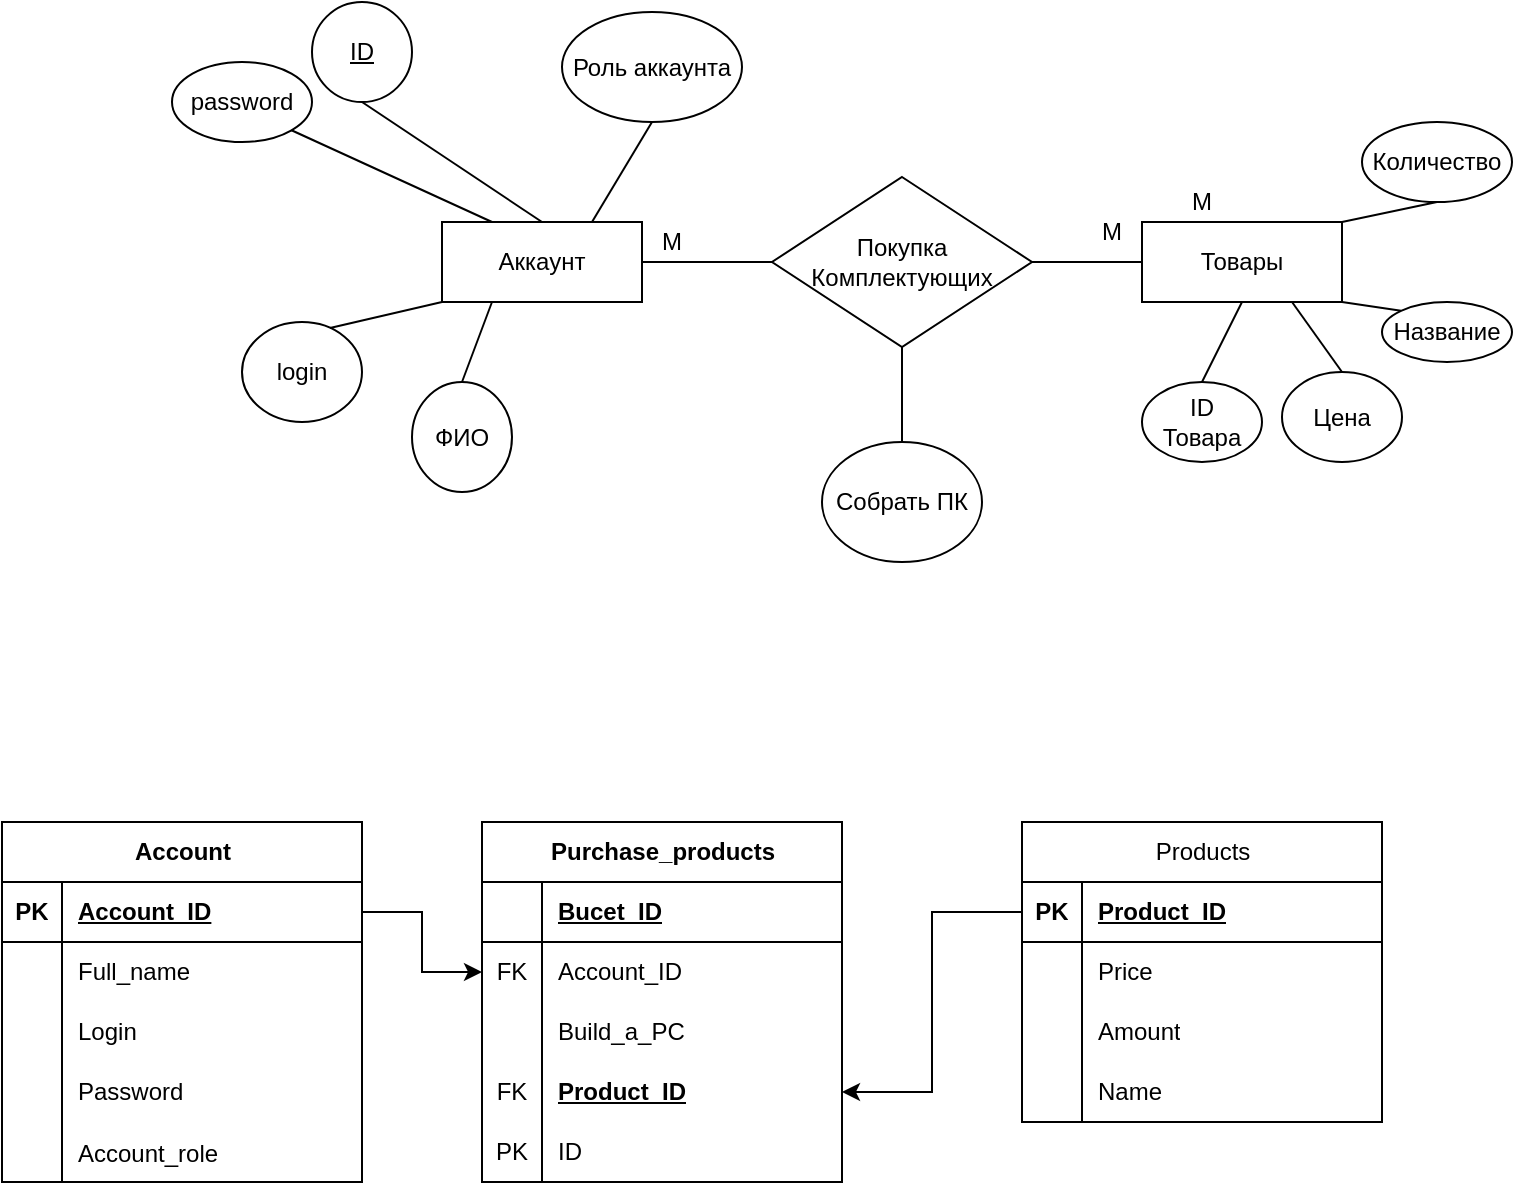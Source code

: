 <mxfile version="28.2.5">
  <diagram name="Страница — 1" id="CFR-lHEzvz3jo54IIeaW">
    <mxGraphModel dx="1418" dy="794" grid="1" gridSize="10" guides="1" tooltips="1" connect="1" arrows="1" fold="1" page="1" pageScale="1" pageWidth="827" pageHeight="1169" math="0" shadow="0">
      <root>
        <mxCell id="0" />
        <mxCell id="1" parent="0" />
        <mxCell id="4uOqrROvAQOT5K4eP5h3-1" value="Аккаунт" style="rounded=0;whiteSpace=wrap;html=1;" parent="1" vertex="1">
          <mxGeometry x="280" y="360" width="100" height="40" as="geometry" />
        </mxCell>
        <mxCell id="4uOqrROvAQOT5K4eP5h3-2" value="ID" style="ellipse;whiteSpace=wrap;html=1;fontStyle=4" parent="1" vertex="1">
          <mxGeometry x="215" y="250" width="50" height="50" as="geometry" />
        </mxCell>
        <mxCell id="4uOqrROvAQOT5K4eP5h3-3" value="ФИО" style="ellipse;whiteSpace=wrap;html=1;" parent="1" vertex="1">
          <mxGeometry x="265" y="440" width="50" height="55" as="geometry" />
        </mxCell>
        <mxCell id="4uOqrROvAQOT5K4eP5h3-4" value="login" style="ellipse;whiteSpace=wrap;html=1;" parent="1" vertex="1">
          <mxGeometry x="180" y="410" width="60" height="50" as="geometry" />
        </mxCell>
        <mxCell id="4uOqrROvAQOT5K4eP5h3-7" value="password" style="ellipse;whiteSpace=wrap;html=1;" parent="1" vertex="1">
          <mxGeometry x="145" y="280" width="70" height="40" as="geometry" />
        </mxCell>
        <mxCell id="4uOqrROvAQOT5K4eP5h3-14" value="" style="endArrow=none;html=1;rounded=0;exitX=0.5;exitY=0;exitDx=0;exitDy=0;entryX=0.25;entryY=1;entryDx=0;entryDy=0;" parent="1" source="4uOqrROvAQOT5K4eP5h3-3" target="4uOqrROvAQOT5K4eP5h3-1" edge="1">
          <mxGeometry width="50" height="50" relative="1" as="geometry">
            <mxPoint x="390" y="430" as="sourcePoint" />
            <mxPoint x="440" y="380" as="targetPoint" />
          </mxGeometry>
        </mxCell>
        <mxCell id="4uOqrROvAQOT5K4eP5h3-15" value="" style="endArrow=none;html=1;rounded=0;entryX=0;entryY=1;entryDx=0;entryDy=0;exitX=0.733;exitY=0.06;exitDx=0;exitDy=0;exitPerimeter=0;" parent="1" source="4uOqrROvAQOT5K4eP5h3-4" target="4uOqrROvAQOT5K4eP5h3-1" edge="1">
          <mxGeometry width="50" height="50" relative="1" as="geometry">
            <mxPoint x="390" y="430" as="sourcePoint" />
            <mxPoint x="440" y="380" as="targetPoint" />
          </mxGeometry>
        </mxCell>
        <mxCell id="4uOqrROvAQOT5K4eP5h3-16" value="" style="endArrow=none;html=1;rounded=0;entryX=1;entryY=1;entryDx=0;entryDy=0;exitX=0.25;exitY=0;exitDx=0;exitDy=0;" parent="1" source="4uOqrROvAQOT5K4eP5h3-1" target="4uOqrROvAQOT5K4eP5h3-7" edge="1">
          <mxGeometry width="50" height="50" relative="1" as="geometry">
            <mxPoint x="390" y="430" as="sourcePoint" />
            <mxPoint x="440" y="380" as="targetPoint" />
          </mxGeometry>
        </mxCell>
        <mxCell id="4uOqrROvAQOT5K4eP5h3-17" value="" style="endArrow=none;html=1;rounded=0;entryX=0.5;entryY=1;entryDx=0;entryDy=0;exitX=0.5;exitY=0;exitDx=0;exitDy=0;" parent="1" source="4uOqrROvAQOT5K4eP5h3-1" target="4uOqrROvAQOT5K4eP5h3-2" edge="1">
          <mxGeometry width="50" height="50" relative="1" as="geometry">
            <mxPoint x="390" y="430" as="sourcePoint" />
            <mxPoint x="440" y="380" as="targetPoint" />
          </mxGeometry>
        </mxCell>
        <mxCell id="4uOqrROvAQOT5K4eP5h3-21" value="Товары" style="rounded=0;whiteSpace=wrap;html=1;" parent="1" vertex="1">
          <mxGeometry x="630" y="360" width="100" height="40" as="geometry" />
        </mxCell>
        <mxCell id="4uOqrROvAQOT5K4eP5h3-22" value="Покупка&lt;div&gt;Комплектующих&lt;/div&gt;" style="rhombus;whiteSpace=wrap;html=1;" parent="1" vertex="1">
          <mxGeometry x="445" y="337.5" width="130" height="85" as="geometry" />
        </mxCell>
        <mxCell id="4uOqrROvAQOT5K4eP5h3-23" value="" style="endArrow=none;html=1;rounded=0;entryX=0;entryY=0.5;entryDx=0;entryDy=0;exitX=1;exitY=0.5;exitDx=0;exitDy=0;" parent="1" source="4uOqrROvAQOT5K4eP5h3-1" target="4uOqrROvAQOT5K4eP5h3-22" edge="1">
          <mxGeometry width="50" height="50" relative="1" as="geometry">
            <mxPoint x="390" y="430" as="sourcePoint" />
            <mxPoint x="440" y="380" as="targetPoint" />
          </mxGeometry>
        </mxCell>
        <mxCell id="4uOqrROvAQOT5K4eP5h3-24" value="" style="endArrow=none;html=1;rounded=0;entryX=0;entryY=0.5;entryDx=0;entryDy=0;exitX=1;exitY=0.5;exitDx=0;exitDy=0;" parent="1" source="4uOqrROvAQOT5K4eP5h3-22" target="4uOqrROvAQOT5K4eP5h3-21" edge="1">
          <mxGeometry width="50" height="50" relative="1" as="geometry">
            <mxPoint x="390" y="430" as="sourcePoint" />
            <mxPoint x="440" y="380" as="targetPoint" />
          </mxGeometry>
        </mxCell>
        <mxCell id="4uOqrROvAQOT5K4eP5h3-25" value="M" style="text;html=1;align=center;verticalAlign=middle;whiteSpace=wrap;rounded=0;" parent="1" vertex="1">
          <mxGeometry x="380" y="355" width="30" height="30" as="geometry" />
        </mxCell>
        <mxCell id="4uOqrROvAQOT5K4eP5h3-27" value="M" style="text;html=1;align=center;verticalAlign=middle;whiteSpace=wrap;rounded=0;" parent="1" vertex="1">
          <mxGeometry x="600" y="350" width="30" height="30" as="geometry" />
        </mxCell>
        <mxCell id="4uOqrROvAQOT5K4eP5h3-28" value="ID&lt;div&gt;Товара&lt;/div&gt;" style="ellipse;whiteSpace=wrap;html=1;fontStyle=0" parent="1" vertex="1">
          <mxGeometry x="630" y="440" width="60" height="40" as="geometry" />
        </mxCell>
        <mxCell id="4uOqrROvAQOT5K4eP5h3-29" value="Цена" style="ellipse;whiteSpace=wrap;html=1;" parent="1" vertex="1">
          <mxGeometry x="700" y="435" width="60" height="45" as="geometry" />
        </mxCell>
        <mxCell id="4uOqrROvAQOT5K4eP5h3-30" value="Количество" style="ellipse;whiteSpace=wrap;html=1;" parent="1" vertex="1">
          <mxGeometry x="740" y="310" width="75" height="40" as="geometry" />
        </mxCell>
        <mxCell id="4uOqrROvAQOT5K4eP5h3-31" value="" style="endArrow=none;html=1;rounded=0;entryX=0.5;entryY=1;entryDx=0;entryDy=0;exitX=1;exitY=0;exitDx=0;exitDy=0;" parent="1" source="4uOqrROvAQOT5K4eP5h3-21" target="4uOqrROvAQOT5K4eP5h3-30" edge="1">
          <mxGeometry width="50" height="50" relative="1" as="geometry">
            <mxPoint x="390" y="430" as="sourcePoint" />
            <mxPoint x="440" y="380" as="targetPoint" />
          </mxGeometry>
        </mxCell>
        <mxCell id="4uOqrROvAQOT5K4eP5h3-32" value="" style="endArrow=none;html=1;rounded=0;exitX=0.5;exitY=0;exitDx=0;exitDy=0;entryX=0.5;entryY=1;entryDx=0;entryDy=0;" parent="1" source="4uOqrROvAQOT5K4eP5h3-28" target="4uOqrROvAQOT5K4eP5h3-21" edge="1">
          <mxGeometry width="50" height="50" relative="1" as="geometry">
            <mxPoint x="390" y="430" as="sourcePoint" />
            <mxPoint x="440" y="380" as="targetPoint" />
          </mxGeometry>
        </mxCell>
        <mxCell id="4uOqrROvAQOT5K4eP5h3-33" value="" style="endArrow=none;html=1;rounded=0;exitX=0.5;exitY=0;exitDx=0;exitDy=0;entryX=0.75;entryY=1;entryDx=0;entryDy=0;" parent="1" source="4uOqrROvAQOT5K4eP5h3-29" target="4uOqrROvAQOT5K4eP5h3-21" edge="1">
          <mxGeometry width="50" height="50" relative="1" as="geometry">
            <mxPoint x="390" y="430" as="sourcePoint" />
            <mxPoint x="440" y="380" as="targetPoint" />
          </mxGeometry>
        </mxCell>
        <mxCell id="4uOqrROvAQOT5K4eP5h3-75" value="M" style="text;html=1;align=center;verticalAlign=middle;whiteSpace=wrap;rounded=0;" parent="1" vertex="1">
          <mxGeometry x="640" y="340" width="40" height="20" as="geometry" />
        </mxCell>
        <mxCell id="bXqG5nfOFFObgyYBUgzj-1" value="Название" style="ellipse;whiteSpace=wrap;html=1;" vertex="1" parent="1">
          <mxGeometry x="750" y="400" width="65" height="30" as="geometry" />
        </mxCell>
        <mxCell id="bXqG5nfOFFObgyYBUgzj-2" value="" style="endArrow=none;html=1;rounded=0;entryX=0;entryY=0;entryDx=0;entryDy=0;exitX=1;exitY=1;exitDx=0;exitDy=0;" edge="1" parent="1" source="4uOqrROvAQOT5K4eP5h3-21" target="bXqG5nfOFFObgyYBUgzj-1">
          <mxGeometry width="50" height="50" relative="1" as="geometry">
            <mxPoint x="390" y="430" as="sourcePoint" />
            <mxPoint x="440" y="380" as="targetPoint" />
          </mxGeometry>
        </mxCell>
        <mxCell id="bXqG5nfOFFObgyYBUgzj-3" value="Собрать ПК" style="ellipse;whiteSpace=wrap;html=1;" vertex="1" parent="1">
          <mxGeometry x="470" y="470" width="80" height="60" as="geometry" />
        </mxCell>
        <mxCell id="bXqG5nfOFFObgyYBUgzj-4" value="" style="endArrow=none;html=1;rounded=0;entryX=0.5;entryY=1;entryDx=0;entryDy=0;exitX=0.5;exitY=0;exitDx=0;exitDy=0;" edge="1" parent="1" source="bXqG5nfOFFObgyYBUgzj-3" target="4uOqrROvAQOT5K4eP5h3-22">
          <mxGeometry width="50" height="50" relative="1" as="geometry">
            <mxPoint x="390" y="430" as="sourcePoint" />
            <mxPoint x="440" y="380" as="targetPoint" />
          </mxGeometry>
        </mxCell>
        <mxCell id="bXqG5nfOFFObgyYBUgzj-6" value="Роль аккаунта" style="ellipse;whiteSpace=wrap;html=1;" vertex="1" parent="1">
          <mxGeometry x="340" y="255" width="90" height="55" as="geometry" />
        </mxCell>
        <mxCell id="bXqG5nfOFFObgyYBUgzj-7" value="" style="endArrow=none;html=1;rounded=0;entryX=0.5;entryY=1;entryDx=0;entryDy=0;exitX=0.75;exitY=0;exitDx=0;exitDy=0;" edge="1" parent="1" source="4uOqrROvAQOT5K4eP5h3-1" target="bXqG5nfOFFObgyYBUgzj-6">
          <mxGeometry width="50" height="50" relative="1" as="geometry">
            <mxPoint x="390" y="430" as="sourcePoint" />
            <mxPoint x="440" y="380" as="targetPoint" />
          </mxGeometry>
        </mxCell>
        <mxCell id="bXqG5nfOFFObgyYBUgzj-10" value="Account" style="shape=table;startSize=30;container=1;collapsible=1;childLayout=tableLayout;fixedRows=1;rowLines=0;fontStyle=1;align=center;resizeLast=1;html=1;" vertex="1" parent="1">
          <mxGeometry x="60" y="660" width="180" height="180" as="geometry">
            <mxRectangle x="280" y="220" width="80" height="30" as="alternateBounds" />
          </mxGeometry>
        </mxCell>
        <mxCell id="bXqG5nfOFFObgyYBUgzj-11" value="" style="shape=tableRow;horizontal=0;startSize=0;swimlaneHead=0;swimlaneBody=0;fillColor=none;collapsible=0;dropTarget=0;points=[[0,0.5],[1,0.5]];portConstraint=eastwest;top=0;left=0;right=0;bottom=1;" vertex="1" parent="bXqG5nfOFFObgyYBUgzj-10">
          <mxGeometry y="30" width="180" height="30" as="geometry" />
        </mxCell>
        <mxCell id="bXqG5nfOFFObgyYBUgzj-12" value="PK" style="shape=partialRectangle;connectable=0;fillColor=none;top=0;left=0;bottom=0;right=0;fontStyle=1;overflow=hidden;whiteSpace=wrap;html=1;" vertex="1" parent="bXqG5nfOFFObgyYBUgzj-11">
          <mxGeometry width="30" height="30" as="geometry">
            <mxRectangle width="30" height="30" as="alternateBounds" />
          </mxGeometry>
        </mxCell>
        <mxCell id="bXqG5nfOFFObgyYBUgzj-13" value="Account_ID" style="shape=partialRectangle;connectable=0;fillColor=none;top=0;left=0;bottom=0;right=0;align=left;spacingLeft=6;fontStyle=5;overflow=hidden;whiteSpace=wrap;html=1;" vertex="1" parent="bXqG5nfOFFObgyYBUgzj-11">
          <mxGeometry x="30" width="150" height="30" as="geometry">
            <mxRectangle width="150" height="30" as="alternateBounds" />
          </mxGeometry>
        </mxCell>
        <mxCell id="bXqG5nfOFFObgyYBUgzj-14" value="" style="shape=tableRow;horizontal=0;startSize=0;swimlaneHead=0;swimlaneBody=0;fillColor=none;collapsible=0;dropTarget=0;points=[[0,0.5],[1,0.5]];portConstraint=eastwest;top=0;left=0;right=0;bottom=0;" vertex="1" parent="bXqG5nfOFFObgyYBUgzj-10">
          <mxGeometry y="60" width="180" height="30" as="geometry" />
        </mxCell>
        <mxCell id="bXqG5nfOFFObgyYBUgzj-15" value="" style="shape=partialRectangle;connectable=0;fillColor=none;top=0;left=0;bottom=0;right=0;editable=1;overflow=hidden;whiteSpace=wrap;html=1;" vertex="1" parent="bXqG5nfOFFObgyYBUgzj-14">
          <mxGeometry width="30" height="30" as="geometry">
            <mxRectangle width="30" height="30" as="alternateBounds" />
          </mxGeometry>
        </mxCell>
        <mxCell id="bXqG5nfOFFObgyYBUgzj-16" value="Full_name" style="shape=partialRectangle;connectable=0;fillColor=none;top=0;left=0;bottom=0;right=0;align=left;spacingLeft=6;overflow=hidden;whiteSpace=wrap;html=1;" vertex="1" parent="bXqG5nfOFFObgyYBUgzj-14">
          <mxGeometry x="30" width="150" height="30" as="geometry">
            <mxRectangle width="150" height="30" as="alternateBounds" />
          </mxGeometry>
        </mxCell>
        <mxCell id="bXqG5nfOFFObgyYBUgzj-17" value="" style="shape=tableRow;horizontal=0;startSize=0;swimlaneHead=0;swimlaneBody=0;fillColor=none;collapsible=0;dropTarget=0;points=[[0,0.5],[1,0.5]];portConstraint=eastwest;top=0;left=0;right=0;bottom=0;" vertex="1" parent="bXqG5nfOFFObgyYBUgzj-10">
          <mxGeometry y="90" width="180" height="30" as="geometry" />
        </mxCell>
        <mxCell id="bXqG5nfOFFObgyYBUgzj-18" value="" style="shape=partialRectangle;connectable=0;fillColor=none;top=0;left=0;bottom=0;right=0;editable=1;overflow=hidden;whiteSpace=wrap;html=1;" vertex="1" parent="bXqG5nfOFFObgyYBUgzj-17">
          <mxGeometry width="30" height="30" as="geometry">
            <mxRectangle width="30" height="30" as="alternateBounds" />
          </mxGeometry>
        </mxCell>
        <mxCell id="bXqG5nfOFFObgyYBUgzj-19" value="Login" style="shape=partialRectangle;connectable=0;fillColor=none;top=0;left=0;bottom=0;right=0;align=left;spacingLeft=6;overflow=hidden;whiteSpace=wrap;html=1;" vertex="1" parent="bXqG5nfOFFObgyYBUgzj-17">
          <mxGeometry x="30" width="150" height="30" as="geometry">
            <mxRectangle width="150" height="30" as="alternateBounds" />
          </mxGeometry>
        </mxCell>
        <mxCell id="bXqG5nfOFFObgyYBUgzj-20" value="" style="shape=tableRow;horizontal=0;startSize=0;swimlaneHead=0;swimlaneBody=0;fillColor=none;collapsible=0;dropTarget=0;points=[[0,0.5],[1,0.5]];portConstraint=eastwest;top=0;left=0;right=0;bottom=0;" vertex="1" parent="bXqG5nfOFFObgyYBUgzj-10">
          <mxGeometry y="120" width="180" height="30" as="geometry" />
        </mxCell>
        <mxCell id="bXqG5nfOFFObgyYBUgzj-21" value="" style="shape=partialRectangle;connectable=0;fillColor=none;top=0;left=0;bottom=0;right=0;editable=1;overflow=hidden;whiteSpace=wrap;html=1;" vertex="1" parent="bXqG5nfOFFObgyYBUgzj-20">
          <mxGeometry width="30" height="30" as="geometry">
            <mxRectangle width="30" height="30" as="alternateBounds" />
          </mxGeometry>
        </mxCell>
        <mxCell id="bXqG5nfOFFObgyYBUgzj-22" value="Password" style="shape=partialRectangle;connectable=0;fillColor=none;top=0;left=0;bottom=0;right=0;align=left;spacingLeft=6;overflow=hidden;whiteSpace=wrap;html=1;" vertex="1" parent="bXqG5nfOFFObgyYBUgzj-20">
          <mxGeometry x="30" width="150" height="30" as="geometry">
            <mxRectangle width="150" height="30" as="alternateBounds" />
          </mxGeometry>
        </mxCell>
        <mxCell id="bXqG5nfOFFObgyYBUgzj-23" value="" style="shape=tableRow;horizontal=0;startSize=0;swimlaneHead=0;swimlaneBody=0;fillColor=none;collapsible=0;dropTarget=0;points=[[0,0.5],[1,0.5]];portConstraint=eastwest;top=0;left=0;right=0;bottom=0;" vertex="1" parent="bXqG5nfOFFObgyYBUgzj-10">
          <mxGeometry y="150" width="180" height="30" as="geometry" />
        </mxCell>
        <mxCell id="bXqG5nfOFFObgyYBUgzj-24" value="" style="shape=partialRectangle;connectable=0;fillColor=none;top=0;left=0;bottom=0;right=0;editable=1;overflow=hidden;" vertex="1" parent="bXqG5nfOFFObgyYBUgzj-23">
          <mxGeometry width="30" height="30" as="geometry">
            <mxRectangle width="30" height="30" as="alternateBounds" />
          </mxGeometry>
        </mxCell>
        <mxCell id="bXqG5nfOFFObgyYBUgzj-25" value="Account_role" style="shape=partialRectangle;connectable=0;fillColor=none;top=0;left=0;bottom=0;right=0;align=left;spacingLeft=6;overflow=hidden;" vertex="1" parent="bXqG5nfOFFObgyYBUgzj-23">
          <mxGeometry x="30" width="150" height="30" as="geometry">
            <mxRectangle width="150" height="30" as="alternateBounds" />
          </mxGeometry>
        </mxCell>
        <mxCell id="bXqG5nfOFFObgyYBUgzj-26" value="&lt;span style=&quot;font-weight: 400; text-wrap-mode: wrap;&quot;&gt;Products&lt;/span&gt;" style="shape=table;startSize=30;container=1;collapsible=1;childLayout=tableLayout;fixedRows=1;rowLines=0;fontStyle=1;align=center;resizeLast=1;html=1;" vertex="1" parent="1">
          <mxGeometry x="570" y="660" width="180" height="150" as="geometry" />
        </mxCell>
        <mxCell id="bXqG5nfOFFObgyYBUgzj-27" value="" style="shape=tableRow;horizontal=0;startSize=0;swimlaneHead=0;swimlaneBody=0;fillColor=none;collapsible=0;dropTarget=0;points=[[0,0.5],[1,0.5]];portConstraint=eastwest;top=0;left=0;right=0;bottom=1;" vertex="1" parent="bXqG5nfOFFObgyYBUgzj-26">
          <mxGeometry y="30" width="180" height="30" as="geometry" />
        </mxCell>
        <mxCell id="bXqG5nfOFFObgyYBUgzj-28" value="PK" style="shape=partialRectangle;connectable=0;fillColor=none;top=0;left=0;bottom=0;right=0;fontStyle=1;overflow=hidden;whiteSpace=wrap;html=1;" vertex="1" parent="bXqG5nfOFFObgyYBUgzj-27">
          <mxGeometry width="30" height="30" as="geometry">
            <mxRectangle width="30" height="30" as="alternateBounds" />
          </mxGeometry>
        </mxCell>
        <mxCell id="bXqG5nfOFFObgyYBUgzj-29" value="Product_ID" style="shape=partialRectangle;connectable=0;fillColor=none;top=0;left=0;bottom=0;right=0;align=left;spacingLeft=6;fontStyle=5;overflow=hidden;whiteSpace=wrap;html=1;" vertex="1" parent="bXqG5nfOFFObgyYBUgzj-27">
          <mxGeometry x="30" width="150" height="30" as="geometry">
            <mxRectangle width="150" height="30" as="alternateBounds" />
          </mxGeometry>
        </mxCell>
        <mxCell id="bXqG5nfOFFObgyYBUgzj-30" value="" style="shape=tableRow;horizontal=0;startSize=0;swimlaneHead=0;swimlaneBody=0;fillColor=none;collapsible=0;dropTarget=0;points=[[0,0.5],[1,0.5]];portConstraint=eastwest;top=0;left=0;right=0;bottom=0;" vertex="1" parent="bXqG5nfOFFObgyYBUgzj-26">
          <mxGeometry y="60" width="180" height="30" as="geometry" />
        </mxCell>
        <mxCell id="bXqG5nfOFFObgyYBUgzj-31" value="" style="shape=partialRectangle;connectable=0;fillColor=none;top=0;left=0;bottom=0;right=0;editable=1;overflow=hidden;whiteSpace=wrap;html=1;" vertex="1" parent="bXqG5nfOFFObgyYBUgzj-30">
          <mxGeometry width="30" height="30" as="geometry">
            <mxRectangle width="30" height="30" as="alternateBounds" />
          </mxGeometry>
        </mxCell>
        <mxCell id="bXqG5nfOFFObgyYBUgzj-32" value="Price" style="shape=partialRectangle;connectable=0;fillColor=none;top=0;left=0;bottom=0;right=0;align=left;spacingLeft=6;overflow=hidden;whiteSpace=wrap;html=1;" vertex="1" parent="bXqG5nfOFFObgyYBUgzj-30">
          <mxGeometry x="30" width="150" height="30" as="geometry">
            <mxRectangle width="150" height="30" as="alternateBounds" />
          </mxGeometry>
        </mxCell>
        <mxCell id="bXqG5nfOFFObgyYBUgzj-33" value="" style="shape=tableRow;horizontal=0;startSize=0;swimlaneHead=0;swimlaneBody=0;fillColor=none;collapsible=0;dropTarget=0;points=[[0,0.5],[1,0.5]];portConstraint=eastwest;top=0;left=0;right=0;bottom=0;" vertex="1" parent="bXqG5nfOFFObgyYBUgzj-26">
          <mxGeometry y="90" width="180" height="30" as="geometry" />
        </mxCell>
        <mxCell id="bXqG5nfOFFObgyYBUgzj-34" value="" style="shape=partialRectangle;connectable=0;fillColor=none;top=0;left=0;bottom=0;right=0;editable=1;overflow=hidden;whiteSpace=wrap;html=1;" vertex="1" parent="bXqG5nfOFFObgyYBUgzj-33">
          <mxGeometry width="30" height="30" as="geometry">
            <mxRectangle width="30" height="30" as="alternateBounds" />
          </mxGeometry>
        </mxCell>
        <mxCell id="bXqG5nfOFFObgyYBUgzj-35" value="Amount" style="shape=partialRectangle;connectable=0;fillColor=none;top=0;left=0;bottom=0;right=0;align=left;spacingLeft=6;overflow=hidden;whiteSpace=wrap;html=1;" vertex="1" parent="bXqG5nfOFFObgyYBUgzj-33">
          <mxGeometry x="30" width="150" height="30" as="geometry">
            <mxRectangle width="150" height="30" as="alternateBounds" />
          </mxGeometry>
        </mxCell>
        <mxCell id="bXqG5nfOFFObgyYBUgzj-36" value="" style="shape=tableRow;horizontal=0;startSize=0;swimlaneHead=0;swimlaneBody=0;fillColor=none;collapsible=0;dropTarget=0;points=[[0,0.5],[1,0.5]];portConstraint=eastwest;top=0;left=0;right=0;bottom=0;" vertex="1" parent="bXqG5nfOFFObgyYBUgzj-26">
          <mxGeometry y="120" width="180" height="30" as="geometry" />
        </mxCell>
        <mxCell id="bXqG5nfOFFObgyYBUgzj-37" value="" style="shape=partialRectangle;connectable=0;fillColor=none;top=0;left=0;bottom=0;right=0;editable=1;overflow=hidden;whiteSpace=wrap;html=1;" vertex="1" parent="bXqG5nfOFFObgyYBUgzj-36">
          <mxGeometry width="30" height="30" as="geometry">
            <mxRectangle width="30" height="30" as="alternateBounds" />
          </mxGeometry>
        </mxCell>
        <mxCell id="bXqG5nfOFFObgyYBUgzj-38" value="Name" style="shape=partialRectangle;connectable=0;fillColor=none;top=0;left=0;bottom=0;right=0;align=left;spacingLeft=6;overflow=hidden;whiteSpace=wrap;html=1;" vertex="1" parent="bXqG5nfOFFObgyYBUgzj-36">
          <mxGeometry x="30" width="150" height="30" as="geometry">
            <mxRectangle width="150" height="30" as="alternateBounds" />
          </mxGeometry>
        </mxCell>
        <mxCell id="bXqG5nfOFFObgyYBUgzj-39" value="Purchase_products" style="shape=table;startSize=30;container=1;collapsible=1;childLayout=tableLayout;fixedRows=1;rowLines=0;fontStyle=1;align=center;resizeLast=1;html=1;" vertex="1" parent="1">
          <mxGeometry x="300" y="660" width="180" height="180" as="geometry" />
        </mxCell>
        <mxCell id="bXqG5nfOFFObgyYBUgzj-40" value="" style="shape=tableRow;horizontal=0;startSize=0;swimlaneHead=0;swimlaneBody=0;fillColor=none;collapsible=0;dropTarget=0;points=[[0,0.5],[1,0.5]];portConstraint=eastwest;top=0;left=0;right=0;bottom=1;" vertex="1" parent="bXqG5nfOFFObgyYBUgzj-39">
          <mxGeometry y="30" width="180" height="30" as="geometry" />
        </mxCell>
        <mxCell id="bXqG5nfOFFObgyYBUgzj-41" value="" style="shape=partialRectangle;connectable=0;fillColor=none;top=0;left=0;bottom=0;right=0;fontStyle=1;overflow=hidden;whiteSpace=wrap;html=1;" vertex="1" parent="bXqG5nfOFFObgyYBUgzj-40">
          <mxGeometry width="30" height="30" as="geometry">
            <mxRectangle width="30" height="30" as="alternateBounds" />
          </mxGeometry>
        </mxCell>
        <mxCell id="bXqG5nfOFFObgyYBUgzj-42" value="Bucet_ID" style="shape=partialRectangle;connectable=0;fillColor=none;top=0;left=0;bottom=0;right=0;align=left;spacingLeft=6;fontStyle=5;overflow=hidden;whiteSpace=wrap;html=1;" vertex="1" parent="bXqG5nfOFFObgyYBUgzj-40">
          <mxGeometry x="30" width="150" height="30" as="geometry">
            <mxRectangle width="150" height="30" as="alternateBounds" />
          </mxGeometry>
        </mxCell>
        <mxCell id="bXqG5nfOFFObgyYBUgzj-43" value="" style="shape=tableRow;horizontal=0;startSize=0;swimlaneHead=0;swimlaneBody=0;fillColor=none;collapsible=0;dropTarget=0;points=[[0,0.5],[1,0.5]];portConstraint=eastwest;top=0;left=0;right=0;bottom=0;" vertex="1" parent="bXqG5nfOFFObgyYBUgzj-39">
          <mxGeometry y="60" width="180" height="30" as="geometry" />
        </mxCell>
        <mxCell id="bXqG5nfOFFObgyYBUgzj-44" value="FK" style="shape=partialRectangle;connectable=0;fillColor=none;top=0;left=0;bottom=0;right=0;editable=1;overflow=hidden;whiteSpace=wrap;html=1;" vertex="1" parent="bXqG5nfOFFObgyYBUgzj-43">
          <mxGeometry width="30" height="30" as="geometry">
            <mxRectangle width="30" height="30" as="alternateBounds" />
          </mxGeometry>
        </mxCell>
        <mxCell id="bXqG5nfOFFObgyYBUgzj-45" value="Account_ID" style="shape=partialRectangle;connectable=0;fillColor=none;top=0;left=0;bottom=0;right=0;align=left;spacingLeft=6;overflow=hidden;whiteSpace=wrap;html=1;" vertex="1" parent="bXqG5nfOFFObgyYBUgzj-43">
          <mxGeometry x="30" width="150" height="30" as="geometry">
            <mxRectangle width="150" height="30" as="alternateBounds" />
          </mxGeometry>
        </mxCell>
        <mxCell id="bXqG5nfOFFObgyYBUgzj-46" value="" style="shape=tableRow;horizontal=0;startSize=0;swimlaneHead=0;swimlaneBody=0;fillColor=none;collapsible=0;dropTarget=0;points=[[0,0.5],[1,0.5]];portConstraint=eastwest;top=0;left=0;right=0;bottom=0;" vertex="1" parent="bXqG5nfOFFObgyYBUgzj-39">
          <mxGeometry y="90" width="180" height="30" as="geometry" />
        </mxCell>
        <mxCell id="bXqG5nfOFFObgyYBUgzj-47" value="" style="shape=partialRectangle;connectable=0;fillColor=none;top=0;left=0;bottom=0;right=0;editable=1;overflow=hidden;whiteSpace=wrap;html=1;" vertex="1" parent="bXqG5nfOFFObgyYBUgzj-46">
          <mxGeometry width="30" height="30" as="geometry">
            <mxRectangle width="30" height="30" as="alternateBounds" />
          </mxGeometry>
        </mxCell>
        <mxCell id="bXqG5nfOFFObgyYBUgzj-48" value="Build_a_PC" style="shape=partialRectangle;connectable=0;fillColor=none;top=0;left=0;bottom=0;right=0;align=left;spacingLeft=6;overflow=hidden;whiteSpace=wrap;html=1;" vertex="1" parent="bXqG5nfOFFObgyYBUgzj-46">
          <mxGeometry x="30" width="150" height="30" as="geometry">
            <mxRectangle width="150" height="30" as="alternateBounds" />
          </mxGeometry>
        </mxCell>
        <mxCell id="bXqG5nfOFFObgyYBUgzj-79" value="" style="shape=tableRow;horizontal=0;startSize=0;swimlaneHead=0;swimlaneBody=0;fillColor=none;collapsible=0;dropTarget=0;points=[[0,0.5],[1,0.5]];portConstraint=eastwest;top=0;left=0;right=0;bottom=0;" vertex="1" parent="bXqG5nfOFFObgyYBUgzj-39">
          <mxGeometry y="120" width="180" height="30" as="geometry" />
        </mxCell>
        <mxCell id="bXqG5nfOFFObgyYBUgzj-80" value="FK" style="shape=partialRectangle;connectable=0;fillColor=none;top=0;left=0;bottom=0;right=0;editable=1;overflow=hidden;whiteSpace=wrap;html=1;" vertex="1" parent="bXqG5nfOFFObgyYBUgzj-79">
          <mxGeometry width="30" height="30" as="geometry">
            <mxRectangle width="30" height="30" as="alternateBounds" />
          </mxGeometry>
        </mxCell>
        <mxCell id="bXqG5nfOFFObgyYBUgzj-81" value="&lt;span style=&quot;font-weight: 700; text-decoration-line: underline;&quot;&gt;Product_ID&lt;/span&gt;" style="shape=partialRectangle;connectable=0;fillColor=none;top=0;left=0;bottom=0;right=0;align=left;spacingLeft=6;overflow=hidden;whiteSpace=wrap;html=1;" vertex="1" parent="bXqG5nfOFFObgyYBUgzj-79">
          <mxGeometry x="30" width="150" height="30" as="geometry">
            <mxRectangle width="150" height="30" as="alternateBounds" />
          </mxGeometry>
        </mxCell>
        <mxCell id="bXqG5nfOFFObgyYBUgzj-82" value="" style="shape=tableRow;horizontal=0;startSize=0;swimlaneHead=0;swimlaneBody=0;fillColor=none;collapsible=0;dropTarget=0;points=[[0,0.5],[1,0.5]];portConstraint=eastwest;top=0;left=0;right=0;bottom=0;" vertex="1" parent="bXqG5nfOFFObgyYBUgzj-39">
          <mxGeometry y="150" width="180" height="30" as="geometry" />
        </mxCell>
        <mxCell id="bXqG5nfOFFObgyYBUgzj-83" value="PK" style="shape=partialRectangle;connectable=0;fillColor=none;top=0;left=0;bottom=0;right=0;editable=1;overflow=hidden;whiteSpace=wrap;html=1;" vertex="1" parent="bXqG5nfOFFObgyYBUgzj-82">
          <mxGeometry width="30" height="30" as="geometry">
            <mxRectangle width="30" height="30" as="alternateBounds" />
          </mxGeometry>
        </mxCell>
        <mxCell id="bXqG5nfOFFObgyYBUgzj-84" value="ID" style="shape=partialRectangle;connectable=0;fillColor=none;top=0;left=0;bottom=0;right=0;align=left;spacingLeft=6;overflow=hidden;whiteSpace=wrap;html=1;" vertex="1" parent="bXqG5nfOFFObgyYBUgzj-82">
          <mxGeometry x="30" width="150" height="30" as="geometry">
            <mxRectangle width="150" height="30" as="alternateBounds" />
          </mxGeometry>
        </mxCell>
        <mxCell id="bXqG5nfOFFObgyYBUgzj-75" style="edgeStyle=orthogonalEdgeStyle;rounded=0;orthogonalLoop=1;jettySize=auto;html=1;exitX=1;exitY=0.5;exitDx=0;exitDy=0;entryX=0;entryY=0.5;entryDx=0;entryDy=0;" edge="1" parent="1" source="bXqG5nfOFFObgyYBUgzj-11" target="bXqG5nfOFFObgyYBUgzj-43">
          <mxGeometry relative="1" as="geometry" />
        </mxCell>
        <mxCell id="bXqG5nfOFFObgyYBUgzj-76" style="edgeStyle=orthogonalEdgeStyle;rounded=0;orthogonalLoop=1;jettySize=auto;html=1;exitX=0;exitY=0.5;exitDx=0;exitDy=0;entryX=1;entryY=0.5;entryDx=0;entryDy=0;" edge="1" parent="1" source="bXqG5nfOFFObgyYBUgzj-27" target="bXqG5nfOFFObgyYBUgzj-79">
          <mxGeometry relative="1" as="geometry" />
        </mxCell>
      </root>
    </mxGraphModel>
  </diagram>
</mxfile>
